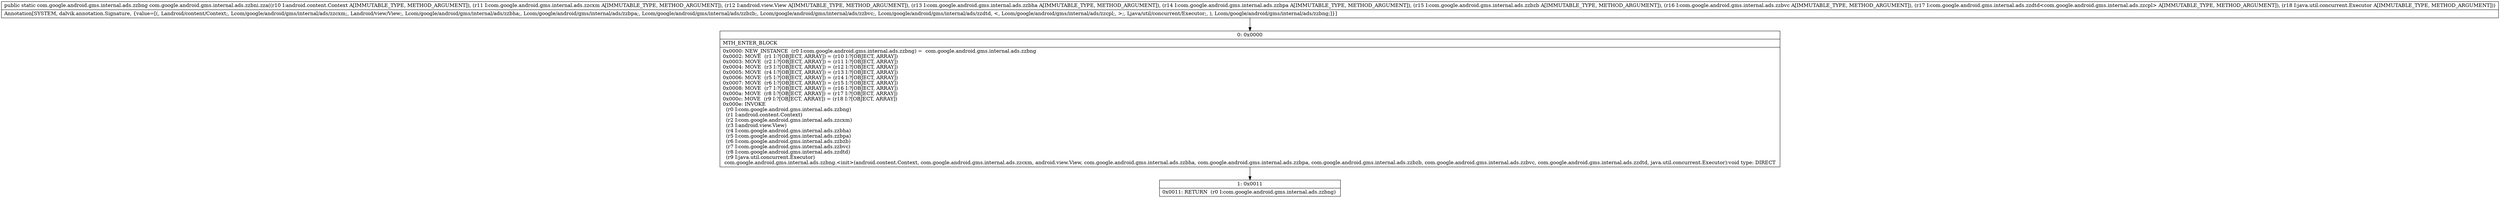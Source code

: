 digraph "CFG forcom.google.android.gms.internal.ads.zzbni.zza(Landroid\/content\/Context;Lcom\/google\/android\/gms\/internal\/ads\/zzcxm;Landroid\/view\/View;Lcom\/google\/android\/gms\/internal\/ads\/zzbha;Lcom\/google\/android\/gms\/internal\/ads\/zzbpa;Lcom\/google\/android\/gms\/internal\/ads\/zzbzb;Lcom\/google\/android\/gms\/internal\/ads\/zzbvc;Lcom\/google\/android\/gms\/internal\/ads\/zzdtd;Ljava\/util\/concurrent\/Executor;)Lcom\/google\/android\/gms\/internal\/ads\/zzbng;" {
Node_0 [shape=record,label="{0\:\ 0x0000|MTH_ENTER_BLOCK\l|0x0000: NEW_INSTANCE  (r0 I:com.google.android.gms.internal.ads.zzbng) =  com.google.android.gms.internal.ads.zzbng \l0x0002: MOVE  (r1 I:?[OBJECT, ARRAY]) = (r10 I:?[OBJECT, ARRAY]) \l0x0003: MOVE  (r2 I:?[OBJECT, ARRAY]) = (r11 I:?[OBJECT, ARRAY]) \l0x0004: MOVE  (r3 I:?[OBJECT, ARRAY]) = (r12 I:?[OBJECT, ARRAY]) \l0x0005: MOVE  (r4 I:?[OBJECT, ARRAY]) = (r13 I:?[OBJECT, ARRAY]) \l0x0006: MOVE  (r5 I:?[OBJECT, ARRAY]) = (r14 I:?[OBJECT, ARRAY]) \l0x0007: MOVE  (r6 I:?[OBJECT, ARRAY]) = (r15 I:?[OBJECT, ARRAY]) \l0x0008: MOVE  (r7 I:?[OBJECT, ARRAY]) = (r16 I:?[OBJECT, ARRAY]) \l0x000a: MOVE  (r8 I:?[OBJECT, ARRAY]) = (r17 I:?[OBJECT, ARRAY]) \l0x000c: MOVE  (r9 I:?[OBJECT, ARRAY]) = (r18 I:?[OBJECT, ARRAY]) \l0x000e: INVOKE  \l  (r0 I:com.google.android.gms.internal.ads.zzbng)\l  (r1 I:android.content.Context)\l  (r2 I:com.google.android.gms.internal.ads.zzcxm)\l  (r3 I:android.view.View)\l  (r4 I:com.google.android.gms.internal.ads.zzbha)\l  (r5 I:com.google.android.gms.internal.ads.zzbpa)\l  (r6 I:com.google.android.gms.internal.ads.zzbzb)\l  (r7 I:com.google.android.gms.internal.ads.zzbvc)\l  (r8 I:com.google.android.gms.internal.ads.zzdtd)\l  (r9 I:java.util.concurrent.Executor)\l com.google.android.gms.internal.ads.zzbng.\<init\>(android.content.Context, com.google.android.gms.internal.ads.zzcxm, android.view.View, com.google.android.gms.internal.ads.zzbha, com.google.android.gms.internal.ads.zzbpa, com.google.android.gms.internal.ads.zzbzb, com.google.android.gms.internal.ads.zzbvc, com.google.android.gms.internal.ads.zzdtd, java.util.concurrent.Executor):void type: DIRECT \l}"];
Node_1 [shape=record,label="{1\:\ 0x0011|0x0011: RETURN  (r0 I:com.google.android.gms.internal.ads.zzbng) \l}"];
MethodNode[shape=record,label="{public static com.google.android.gms.internal.ads.zzbng com.google.android.gms.internal.ads.zzbni.zza((r10 I:android.content.Context A[IMMUTABLE_TYPE, METHOD_ARGUMENT]), (r11 I:com.google.android.gms.internal.ads.zzcxm A[IMMUTABLE_TYPE, METHOD_ARGUMENT]), (r12 I:android.view.View A[IMMUTABLE_TYPE, METHOD_ARGUMENT]), (r13 I:com.google.android.gms.internal.ads.zzbha A[IMMUTABLE_TYPE, METHOD_ARGUMENT]), (r14 I:com.google.android.gms.internal.ads.zzbpa A[IMMUTABLE_TYPE, METHOD_ARGUMENT]), (r15 I:com.google.android.gms.internal.ads.zzbzb A[IMMUTABLE_TYPE, METHOD_ARGUMENT]), (r16 I:com.google.android.gms.internal.ads.zzbvc A[IMMUTABLE_TYPE, METHOD_ARGUMENT]), (r17 I:com.google.android.gms.internal.ads.zzdtd\<com.google.android.gms.internal.ads.zzcpl\> A[IMMUTABLE_TYPE, METHOD_ARGUMENT]), (r18 I:java.util.concurrent.Executor A[IMMUTABLE_TYPE, METHOD_ARGUMENT]))  | Annotation[SYSTEM, dalvik.annotation.Signature, \{value=[(, Landroid\/content\/Context;, Lcom\/google\/android\/gms\/internal\/ads\/zzcxm;, Landroid\/view\/View;, Lcom\/google\/android\/gms\/internal\/ads\/zzbha;, Lcom\/google\/android\/gms\/internal\/ads\/zzbpa;, Lcom\/google\/android\/gms\/internal\/ads\/zzbzb;, Lcom\/google\/android\/gms\/internal\/ads\/zzbvc;, Lcom\/google\/android\/gms\/internal\/ads\/zzdtd, \<, Lcom\/google\/android\/gms\/internal\/ads\/zzcpl;, \>;, Ljava\/util\/concurrent\/Executor;, ), Lcom\/google\/android\/gms\/internal\/ads\/zzbng;]\}]\l}"];
MethodNode -> Node_0;
Node_0 -> Node_1;
}

